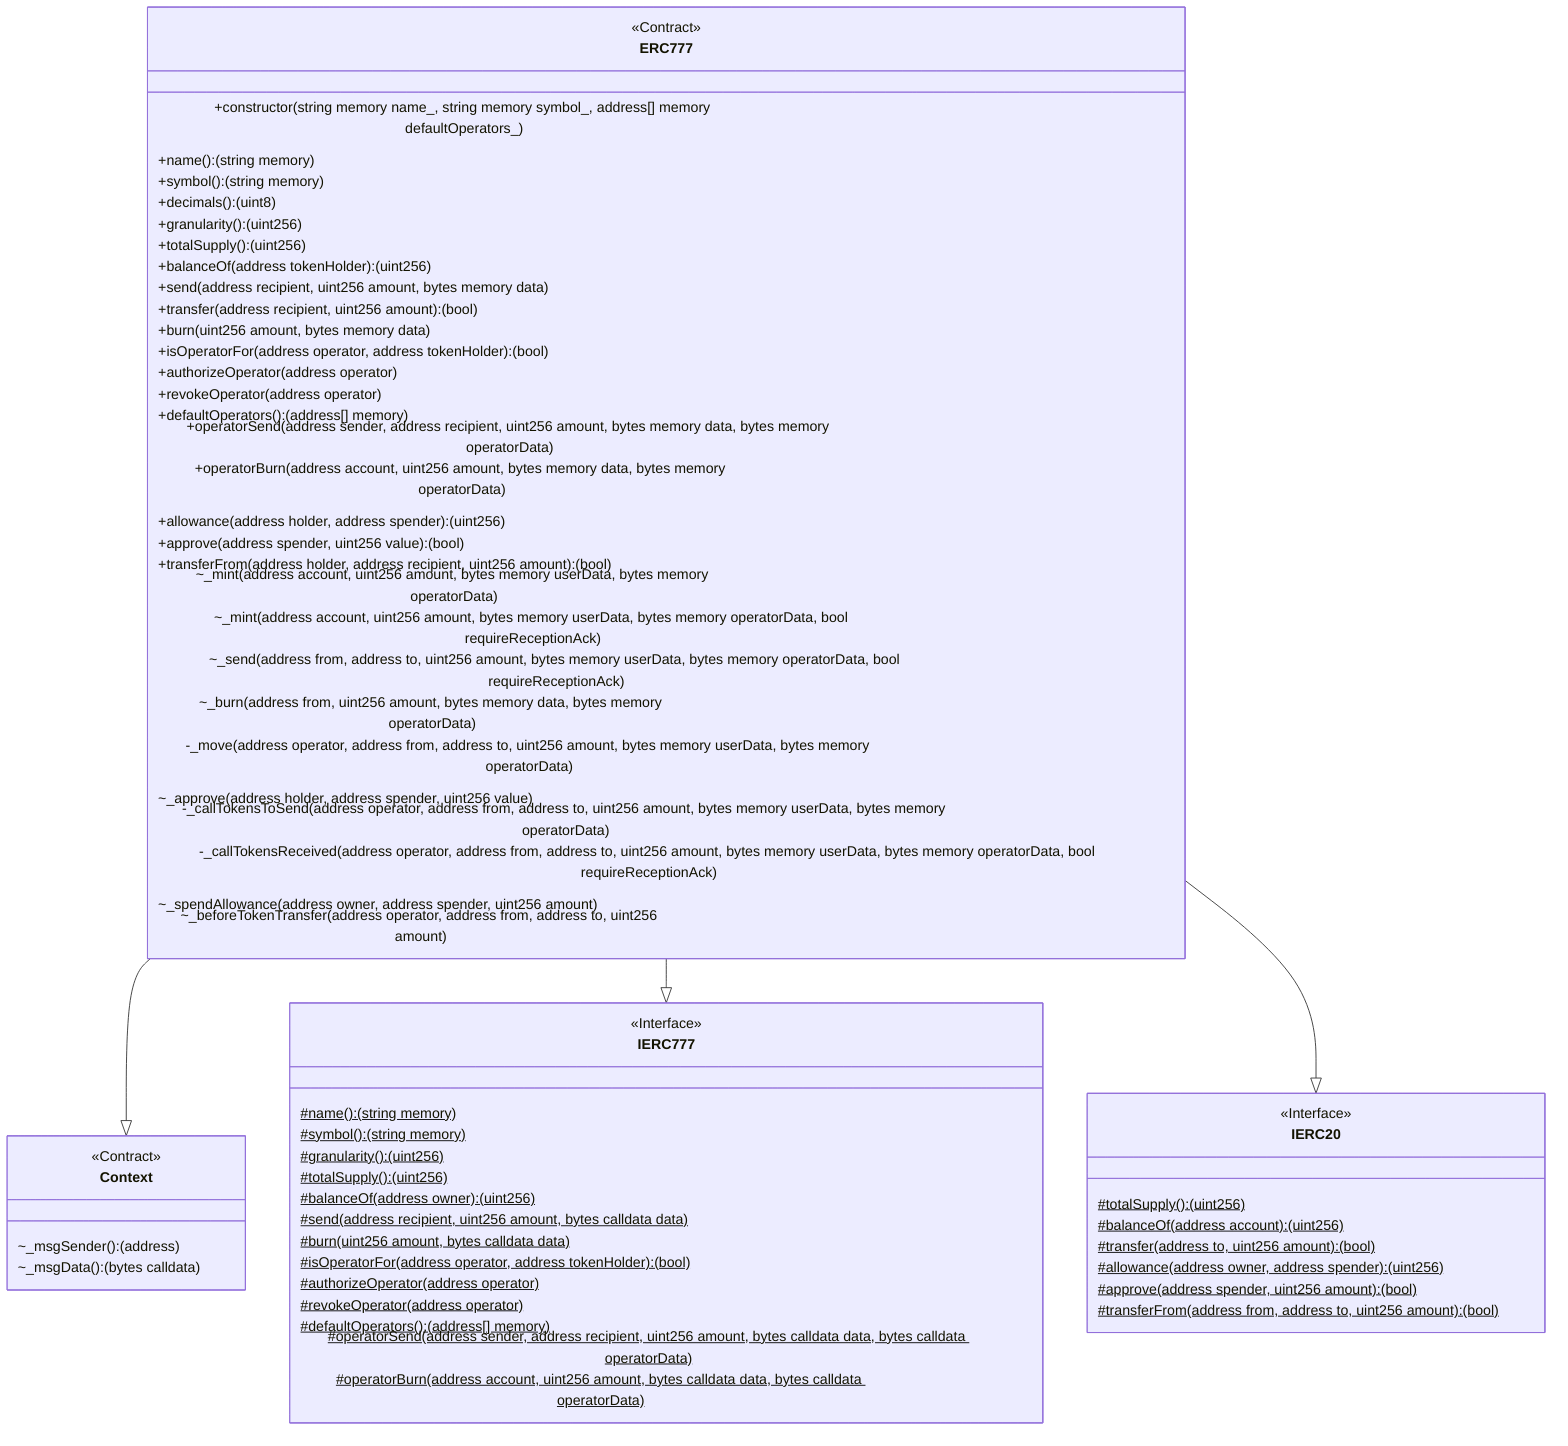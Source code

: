 classDiagram
  %% 1088:17574:1
  class ERC777 {
    <<Contract>>
    +constructor(string memory name_, string memory symbol_, address[] memory defaultOperators_)
    +name(): (string memory)
    +symbol(): (string memory)
    +decimals(): (uint8)
    +granularity(): (uint256)
    +totalSupply(): (uint256)
    +balanceOf(address tokenHolder): (uint256)
    +send(address recipient, uint256 amount, bytes memory data)
    +transfer(address recipient, uint256 amount): (bool)
    +burn(uint256 amount, bytes memory data)
    +isOperatorFor(address operator, address tokenHolder): (bool)
    +authorizeOperator(address operator)
    +revokeOperator(address operator)
    +defaultOperators(): (address[] memory)
    +operatorSend(address sender, address recipient, uint256 amount, bytes memory data, bytes memory operatorData)
    +operatorBurn(address account, uint256 amount, bytes memory data, bytes memory operatorData)
    +allowance(address holder, address spender): (uint256)
    +approve(address spender, uint256 value): (bool)
    +transferFrom(address holder, address recipient, uint256 amount): (bool)
    ~_mint(address account, uint256 amount, bytes memory userData, bytes memory operatorData)
    ~_mint(address account, uint256 amount, bytes memory userData, bytes memory operatorData, bool requireReceptionAck)
    ~_send(address from, address to, uint256 amount, bytes memory userData, bytes memory operatorData, bool requireReceptionAck)
    ~_burn(address from, uint256 amount, bytes memory data, bytes memory operatorData)
    -_move(address operator, address from, address to, uint256 amount, bytes memory userData, bytes memory operatorData)
    ~_approve(address holder, address spender, uint256 value)
    -_callTokensToSend(address operator, address from, address to, uint256 amount, bytes memory userData, bytes memory operatorData)
    -_callTokensReceived(address operator, address from, address to, uint256 amount, bytes memory userData, bytes memory operatorData, bool requireReceptionAck)
    ~_spendAllowance(address owner, address spender, uint256 amount)
    ~_beforeTokenTransfer(address operator, address from, address to, uint256 amount)
  }
  
  ERC777 --|> Context
  
  %% 608:235:6
  class Context {
    <<Contract>>
    ~_msgSender(): (address)
    ~_msgData(): (bytes calldata)
  }
  
  ERC777 --|> IERC777
  
  %% 506:6291:2
  class IERC777 {
    <<Interface>>
    #name(): (string memory)$
    #symbol(): (string memory)$
    #granularity(): (uint256)$
    #totalSupply(): (uint256)$
    #balanceOf(address owner): (uint256)$
    #send(address recipient, uint256 amount, bytes calldata data)$
    #burn(uint256 amount, bytes calldata data)$
    #isOperatorFor(address operator, address tokenHolder): (bool)$
    #authorizeOperator(address operator)$
    #revokeOperator(address operator)$
    #defaultOperators(): (address[] memory)$
    #operatorSend(address sender, address recipient, uint256 amount, bytes calldata data, bytes calldata operatorData)$
    #operatorBurn(address account, uint256 amount, bytes calldata data, bytes calldata operatorData)$
  }
  
  ERC777 --|> IERC20
  
  %% 202:2564:0
  class IERC20 {
    <<Interface>>
    #totalSupply(): (uint256)$
    #balanceOf(address account): (uint256)$
    #transfer(address to, uint256 amount): (bool)$
    #allowance(address owner, address spender): (uint256)$
    #approve(address spender, uint256 amount): (bool)$
    #transferFrom(address from, address to, uint256 amount): (bool)$
  }